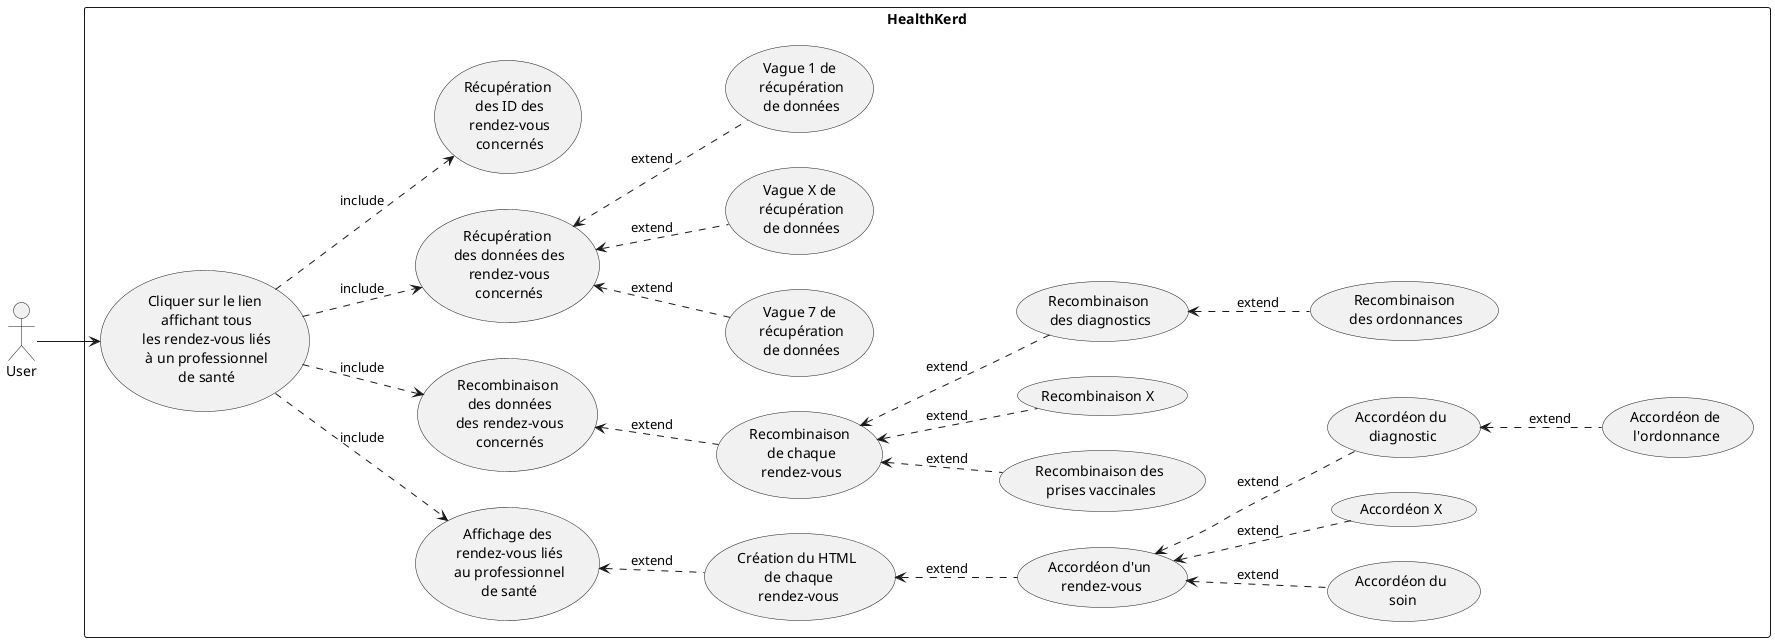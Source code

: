 @startuml

left to right direction
actor User as U

rectangle HealthKerd {
    usecase (Cliquer sur le lien\n affichant tous\n les rendez-vous liés\n à un professionnel\n de santé) as UC1
        UC1 ..> (Affichage des\n rendez-vous liés\n au professionnel\n de santé) : include
            (Affichage des\n rendez-vous liés\n au professionnel\n de santé) <.. (Création du HTML\n de chaque\n rendez-vous) : extend
                (Création du HTML\n de chaque\n rendez-vous) <.. (Accordéon d'un\n rendez-vous) : extend
                    (Accordéon d'un\n rendez-vous) <.. (Accordéon du\n soin) : extend
                    (Accordéon d'un\n rendez-vous) <.. (Accordéon X) : extend
                    (Accordéon d'un\n rendez-vous) <.. (Accordéon du\n diagnostic) : extend
                        (Accordéon du\n diagnostic) <.. (Accordéon de\n l'ordonnance) : extend


        UC1 ..> (Recombinaison\n des données\n des rendez-vous\n concernés) : include
            (Recombinaison\n des données\n des rendez-vous\n concernés) <.. (Recombinaison\n de chaque\n rendez-vous) : extend
                (Recombinaison\n de chaque\n rendez-vous) <.. (Recombinaison des\n prises vaccinales) : extend
                (Recombinaison\n de chaque\n rendez-vous) <.. (Recombinaison X ) : extend
                (Recombinaison\n de chaque\n rendez-vous) <.. (Recombinaison\n des diagnostics) : extend
                    (Recombinaison\n des diagnostics) <.. (Recombinaison\n des ordonnances) : extend

        UC1 ..> (Récupération\n des données des\n rendez-vous\n concernés) : include
            (Récupération\n des données des\n rendez-vous\n concernés) <.. (Vague 7 de\n récupération\n de données) : extend
            (Récupération\n des données des\n rendez-vous\n concernés) <.. (Vague X de\n récupération\n de données) : extend
            (Récupération\n des données des\n rendez-vous\n concernés) <.. (Vague 1 de\n récupération\n de données) : extend

        UC1 ..> (Récupération\n des ID des\n rendez-vous\n concernés) : include
}

U --> UC1

@enduml